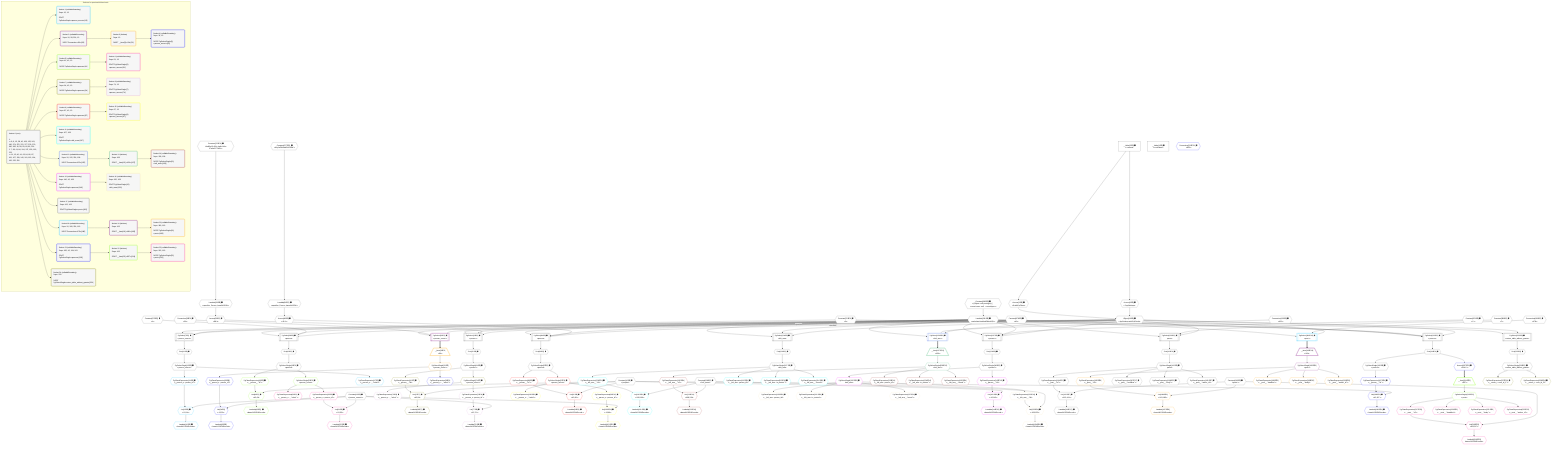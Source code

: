 %%{init: {'themeVariables': { 'fontSize': '12px'}}}%%
graph TD
    classDef path fill:#eee,stroke:#000,color:#000
    classDef plan fill:#fff,stroke-width:1px,color:#000
    classDef itemplan fill:#fff,stroke-width:2px,color:#000
    classDef unbatchedplan fill:#dff,stroke-width:1px,color:#000
    classDef sideeffectplan fill:#fcc,stroke-width:2px,color:#000
    classDef bucket fill:#f6f6f6,color:#000,stroke-width:2px,text-align:left


    %% plan dependencies
    PgSelect38[["PgSelect[38∈0] ➊<br />ᐸpersonᐳ"]]:::plan
    Object10{{"Object[10∈0] ➊<br />ᐸ{pgSettings,withPgClient}ᐳ"}}:::plan
    Constant375{{"Constant[375∈0] ➊<br />ᐸ1ᐳ"}}:::plan
    Lambda236{{"Lambda[236∈0] ➊<br />ᐸcalculateLimitAndOffsetSQLᐳ"}}:::plan
    Object10 & Constant375 & Lambda236 & Lambda236 --> PgSelect38
    PgSelect61[["PgSelect[61∈0] ➊<br />ᐸpersonᐳ"]]:::plan
    Access59{{"Access[59∈0] ➊<br />ᐸ58.1ᐳ"}}:::plan
    Object10 -->|rejectNull| PgSelect61
    Access59 & Lambda236 & Lambda236 --> PgSelect61
    PgSelect84[["PgSelect[84∈0] ➊<br />ᐸpersonᐳ"]]:::plan
    Access82{{"Access[82∈0] ➊<br />ᐸ81.1ᐳ"}}:::plan
    Object10 -->|rejectNull| PgSelect84
    Access82 & Lambda236 & Lambda236 --> PgSelect84
    PgSelect137[["PgSelect[137∈0] ➊<br />ᐸpersonᐳ"]]:::plan
    Constant379{{"Constant[379∈0] ➊<br />ᐸ2ᐳ"}}:::plan
    Object10 & Constant379 & Lambda236 & Lambda236 --> PgSelect137
    PgSelect192[["PgSelect[192∈0] ➊<br />ᐸpersonᐳ"]]:::plan
    Constant374{{"Constant[374∈0] ➊<br />ᐸ3ᐳ"}}:::plan
    Object10 & Constant374 & Lambda236 & Lambda236 --> PgSelect192
    PgSelect7[["PgSelect[7∈0] ➊<br />ᐸperson_secretᐳ"]]:::plan
    Object10 & Constant374 & Lambda236 --> PgSelect7
    PgSelect104[["PgSelect[104∈0] ➊<br />ᐸleft_armᐳ"]]:::plan
    Constant378{{"Constant[378∈0] ➊<br />ᐸ42ᐳ"}}:::plan
    Object10 & Constant378 & Lambda236 --> PgSelect104
    PgSelect159[["PgSelect[159∈0] ➊<br />ᐸpostᐳ"]]:::plan
    Constant380{{"Constant[380∈0] ➊<br />ᐸ7ᐳ"}}:::plan
    Object10 & Constant380 & Lambda236 --> PgSelect159
    Access8{{"Access[8∈0] ➊<br />ᐸ2.pgSettingsᐳ"}}:::plan
    Access9{{"Access[9∈0] ➊<br />ᐸ2.withPgClientᐳ"}}:::plan
    Access8 & Access9 --> Object10
    PgSelect223[["PgSelect[223∈0] ➊<br />ᐸreturn_table_without_grantsᐳ"]]:::plan
    Object10 & Lambda236 --> PgSelect223
    __Value2["__Value[2∈0] ➊<br />ᐸcontextᐳ"]:::plan
    __Value2 --> Access8
    __Value2 --> Access9
    First11{{"First[11∈0] ➊"}}:::plan
    PgSelect7 --> First11
    PgSelectSingle12{{"PgSelectSingle[12∈0] ➊<br />ᐸperson_secretᐳ"}}:::plan
    First11 --> PgSelectSingle12
    First40{{"First[40∈0] ➊"}}:::plan
    PgSelect38 --> First40
    PgSelectSingle41{{"PgSelectSingle[41∈0] ➊<br />ᐸpersonᐳ"}}:::plan
    First40 --> PgSelectSingle41
    Lambda58{{"Lambda[58∈0] ➊<br />ᐸspecifier_Person_base64JSONᐳ"}}:::plan
    Constant376{{"Constant[376∈0] ➊<br />ᐸ'fa4f3e13-456c-4a9e-8c1e-37a6e3177d0b'ᐳ"}}:::plan
    Constant376 --> Lambda58
    Lambda58 --> Access59
    First63{{"First[63∈0] ➊"}}:::plan
    PgSelect61 --> First63
    PgSelectSingle64{{"PgSelectSingle[64∈0] ➊<br />ᐸpersonᐳ"}}:::plan
    First63 --> PgSelectSingle64
    Lambda81{{"Lambda[81∈0] ➊<br />ᐸspecifier_Person_base64JSONᐳ"}}:::plan
    Constant377{{"Constant[377∈0] ➊<br />ᐸ'WyJwZW9wbGUiLDBd'ᐳ"}}:::plan
    Constant377 --> Lambda81
    Lambda81 --> Access82
    First86{{"First[86∈0] ➊"}}:::plan
    PgSelect84 --> First86
    PgSelectSingle87{{"PgSelectSingle[87∈0] ➊<br />ᐸpersonᐳ"}}:::plan
    First86 --> PgSelectSingle87
    First106{{"First[106∈0] ➊"}}:::plan
    PgSelect104 --> First106
    PgSelectSingle107{{"PgSelectSingle[107∈0] ➊<br />ᐸleft_armᐳ"}}:::plan
    First106 --> PgSelectSingle107
    First139{{"First[139∈0] ➊"}}:::plan
    PgSelect137 --> First139
    PgSelectSingle140{{"PgSelectSingle[140∈0] ➊<br />ᐸpersonᐳ"}}:::plan
    First139 --> PgSelectSingle140
    First161{{"First[161∈0] ➊"}}:::plan
    PgSelect159 --> First161
    PgSelectSingle162{{"PgSelectSingle[162∈0] ➊<br />ᐸpostᐳ"}}:::plan
    First161 --> PgSelectSingle162
    First194{{"First[194∈0] ➊"}}:::plan
    PgSelect192 --> First194
    PgSelectSingle195{{"PgSelectSingle[195∈0] ➊<br />ᐸpersonᐳ"}}:::plan
    First194 --> PgSelectSingle195
    First225{{"First[225∈0] ➊"}}:::plan
    PgSelect223 --> First225
    PgSelectSingle226{{"PgSelectSingle[226∈0] ➊<br />ᐸreturn_table_without_grantsᐳ"}}:::plan
    First225 --> PgSelectSingle226
    Constant382{{"Constant[382∈0] ➊<br />ᐸ[Object: null prototype] {   cursorLower: null,   cursorUppeᐳ"}}:::plan
    Constant382 --> Lambda236
    __Value4["__Value[4∈0] ➊<br />ᐸrootValueᐳ"]:::plan
    Constant13{{"Constant[13∈0] ➊<br />ᐸ'person_secrets'ᐳ"}}:::plan
    Connection28{{"Connection[28∈0] ➊<br />ᐸ26ᐳ"}}:::plan
    Constant42{{"Constant[42∈0] ➊<br />ᐸ'people'ᐳ"}}:::plan
    Constant108{{"Constant[108∈0] ➊<br />ᐸ'left_arms'ᐳ"}}:::plan
    Connection125{{"Connection[125∈0] ➊<br />ᐸ123ᐳ"}}:::plan
    Constant163{{"Constant[163∈0] ➊<br />ᐸ'posts'ᐳ"}}:::plan
    Connection180{{"Connection[180∈0] ➊<br />ᐸ178ᐳ"}}:::plan
    List15{{"List[15∈1] ➊<br />ᐸ13,14ᐳ"}}:::plan
    PgClassExpression14{{"PgClassExpression[14∈1] ➊<br />ᐸ__person_s...person_id”ᐳ"}}:::plan
    Constant13 & PgClassExpression14 --> List15
    PgSelectSingle12 --> PgClassExpression14
    Lambda16{{"Lambda[16∈1] ➊<br />ᐸbase64JSONEncodeᐳ"}}:::plan
    List15 --> Lambda16
    PgClassExpression17{{"PgClassExpression[17∈1] ➊<br />ᐸ__person_s..._.”sekrit”ᐳ"}}:::plan
    PgSelectSingle12 --> PgClassExpression17
    PgSelect29[["PgSelect[29∈2] ➊<br />ᐸperson_secretᐳ"]]:::plan
    Object10 & Connection28 & Lambda236 --> PgSelect29
    __Item30[/"__Item[30∈3]<br />ᐸ29ᐳ"\]:::itemplan
    PgSelect29 ==> __Item30
    PgSelectSingle31{{"PgSelectSingle[31∈3]<br />ᐸperson_secretᐳ"}}:::plan
    __Item30 --> PgSelectSingle31
    List34{{"List[34∈4]<br />ᐸ13,33ᐳ"}}:::plan
    PgClassExpression33{{"PgClassExpression[33∈4]<br />ᐸ__person_s...person_id”ᐳ"}}:::plan
    Constant13 & PgClassExpression33 --> List34
    PgSelectSingle31 --> PgClassExpression33
    Lambda35{{"Lambda[35∈4]<br />ᐸbase64JSONEncodeᐳ"}}:::plan
    List34 --> Lambda35
    PgClassExpression36{{"PgClassExpression[36∈4]<br />ᐸ__person_s..._.”sekrit”ᐳ"}}:::plan
    PgSelectSingle31 --> PgClassExpression36
    List44{{"List[44∈5] ➊<br />ᐸ42,43ᐳ"}}:::plan
    PgClassExpression43{{"PgClassExpression[43∈5] ➊<br />ᐸ__person__.”id”ᐳ"}}:::plan
    Constant42 & PgClassExpression43 --> List44
    PgSelectSingle41 --> PgClassExpression43
    Lambda45{{"Lambda[45∈5] ➊<br />ᐸbase64JSONEncodeᐳ"}}:::plan
    List44 --> Lambda45
    PgSelectSingle51{{"PgSelectSingle[51∈5] ➊<br />ᐸperson_secretᐳ"}}:::plan
    PgSelectSingle41 --> PgSelectSingle51
    List54{{"List[54∈6] ➊<br />ᐸ13,53ᐳ"}}:::plan
    PgClassExpression53{{"PgClassExpression[53∈6] ➊<br />ᐸ__person_s...person_id”ᐳ"}}:::plan
    Constant13 & PgClassExpression53 --> List54
    PgSelectSingle51 --> PgClassExpression53
    Lambda55{{"Lambda[55∈6] ➊<br />ᐸbase64JSONEncodeᐳ"}}:::plan
    List54 --> Lambda55
    PgClassExpression56{{"PgClassExpression[56∈6] ➊<br />ᐸ__person_s..._.”sekrit”ᐳ"}}:::plan
    PgSelectSingle51 --> PgClassExpression56
    List67{{"List[67∈7] ➊<br />ᐸ42,66ᐳ"}}:::plan
    PgClassExpression66{{"PgClassExpression[66∈7] ➊<br />ᐸ__person__.”id”ᐳ"}}:::plan
    Constant42 & PgClassExpression66 --> List67
    PgSelectSingle64 --> PgClassExpression66
    Lambda68{{"Lambda[68∈7] ➊<br />ᐸbase64JSONEncodeᐳ"}}:::plan
    List67 --> Lambda68
    PgSelectSingle74{{"PgSelectSingle[74∈7] ➊<br />ᐸperson_secretᐳ"}}:::plan
    PgSelectSingle64 --> PgSelectSingle74
    List77{{"List[77∈8] ➊<br />ᐸ13,76ᐳ"}}:::plan
    PgClassExpression76{{"PgClassExpression[76∈8] ➊<br />ᐸ__person_s...person_id”ᐳ"}}:::plan
    Constant13 & PgClassExpression76 --> List77
    PgSelectSingle74 --> PgClassExpression76
    Lambda78{{"Lambda[78∈8] ➊<br />ᐸbase64JSONEncodeᐳ"}}:::plan
    List77 --> Lambda78
    PgClassExpression79{{"PgClassExpression[79∈8] ➊<br />ᐸ__person_s..._.”sekrit”ᐳ"}}:::plan
    PgSelectSingle74 --> PgClassExpression79
    List90{{"List[90∈9] ➊<br />ᐸ42,89ᐳ"}}:::plan
    PgClassExpression89{{"PgClassExpression[89∈9] ➊<br />ᐸ__person__.”id”ᐳ"}}:::plan
    Constant42 & PgClassExpression89 --> List90
    PgSelectSingle87 --> PgClassExpression89
    Lambda91{{"Lambda[91∈9] ➊<br />ᐸbase64JSONEncodeᐳ"}}:::plan
    List90 --> Lambda91
    PgSelectSingle97{{"PgSelectSingle[97∈9] ➊<br />ᐸperson_secretᐳ"}}:::plan
    PgSelectSingle87 --> PgSelectSingle97
    List100{{"List[100∈10] ➊<br />ᐸ13,99ᐳ"}}:::plan
    PgClassExpression99{{"PgClassExpression[99∈10] ➊<br />ᐸ__person_s...person_id”ᐳ"}}:::plan
    Constant13 & PgClassExpression99 --> List100
    PgSelectSingle97 --> PgClassExpression99
    Lambda101{{"Lambda[101∈10] ➊<br />ᐸbase64JSONEncodeᐳ"}}:::plan
    List100 --> Lambda101
    PgClassExpression102{{"PgClassExpression[102∈10] ➊<br />ᐸ__person_s..._.”sekrit”ᐳ"}}:::plan
    PgSelectSingle97 --> PgClassExpression102
    List110{{"List[110∈11] ➊<br />ᐸ108,109ᐳ"}}:::plan
    PgClassExpression109{{"PgClassExpression[109∈11] ➊<br />ᐸ__left_arm__.”id”ᐳ"}}:::plan
    Constant108 & PgClassExpression109 --> List110
    PgSelectSingle107 --> PgClassExpression109
    Lambda111{{"Lambda[111∈11] ➊<br />ᐸbase64JSONEncodeᐳ"}}:::plan
    List110 --> Lambda111
    PgClassExpression112{{"PgClassExpression[112∈11] ➊<br />ᐸ__left_arm...person_id”ᐳ"}}:::plan
    PgSelectSingle107 --> PgClassExpression112
    PgClassExpression113{{"PgClassExpression[113∈11] ➊<br />ᐸ__left_arm...in_metres”ᐳ"}}:::plan
    PgSelectSingle107 --> PgClassExpression113
    PgClassExpression114{{"PgClassExpression[114∈11] ➊<br />ᐸ__left_arm__.”mood”ᐳ"}}:::plan
    PgSelectSingle107 --> PgClassExpression114
    PgSelect126[["PgSelect[126∈12] ➊<br />ᐸleft_armᐳ"]]:::plan
    Object10 & Connection125 & Lambda236 --> PgSelect126
    __Item127[/"__Item[127∈13]<br />ᐸ126ᐳ"\]:::itemplan
    PgSelect126 ==> __Item127
    PgSelectSingle128{{"PgSelectSingle[128∈13]<br />ᐸleft_armᐳ"}}:::plan
    __Item127 --> PgSelectSingle128
    List131{{"List[131∈14]<br />ᐸ108,130ᐳ"}}:::plan
    PgClassExpression130{{"PgClassExpression[130∈14]<br />ᐸ__left_arm__.”id”ᐳ"}}:::plan
    Constant108 & PgClassExpression130 --> List131
    PgSelectSingle128 --> PgClassExpression130
    Lambda132{{"Lambda[132∈14]<br />ᐸbase64JSONEncodeᐳ"}}:::plan
    List131 --> Lambda132
    PgClassExpression133{{"PgClassExpression[133∈14]<br />ᐸ__left_arm...person_id”ᐳ"}}:::plan
    PgSelectSingle128 --> PgClassExpression133
    PgClassExpression134{{"PgClassExpression[134∈14]<br />ᐸ__left_arm...in_metres”ᐳ"}}:::plan
    PgSelectSingle128 --> PgClassExpression134
    PgClassExpression135{{"PgClassExpression[135∈14]<br />ᐸ__left_arm__.”mood”ᐳ"}}:::plan
    PgSelectSingle128 --> PgClassExpression135
    List143{{"List[143∈15] ➊<br />ᐸ42,142ᐳ"}}:::plan
    PgClassExpression142{{"PgClassExpression[142∈15] ➊<br />ᐸ__person__.”id”ᐳ"}}:::plan
    Constant42 & PgClassExpression142 --> List143
    PgSelectSingle140 --> PgClassExpression142
    Lambda144{{"Lambda[144∈15] ➊<br />ᐸbase64JSONEncodeᐳ"}}:::plan
    List143 --> Lambda144
    PgSelectSingle150{{"PgSelectSingle[150∈15] ➊<br />ᐸleft_armᐳ"}}:::plan
    PgSelectSingle140 --> PgSelectSingle150
    List153{{"List[153∈16] ➊<br />ᐸ108,152ᐳ"}}:::plan
    PgClassExpression152{{"PgClassExpression[152∈16] ➊<br />ᐸ__left_arm__.”id”ᐳ"}}:::plan
    Constant108 & PgClassExpression152 --> List153
    PgSelectSingle150 --> PgClassExpression152
    Lambda154{{"Lambda[154∈16] ➊<br />ᐸbase64JSONEncodeᐳ"}}:::plan
    List153 --> Lambda154
    PgClassExpression155{{"PgClassExpression[155∈16] ➊<br />ᐸ__left_arm...person_id”ᐳ"}}:::plan
    PgSelectSingle150 --> PgClassExpression155
    PgClassExpression156{{"PgClassExpression[156∈16] ➊<br />ᐸ__left_arm...in_metres”ᐳ"}}:::plan
    PgSelectSingle150 --> PgClassExpression156
    PgClassExpression157{{"PgClassExpression[157∈16] ➊<br />ᐸ__left_arm__.”mood”ᐳ"}}:::plan
    PgSelectSingle150 --> PgClassExpression157
    List165{{"List[165∈17] ➊<br />ᐸ163,164ᐳ"}}:::plan
    PgClassExpression164{{"PgClassExpression[164∈17] ➊<br />ᐸ__post__.”id”ᐳ"}}:::plan
    Constant163 & PgClassExpression164 --> List165
    PgSelectSingle162 --> PgClassExpression164
    Lambda166{{"Lambda[166∈17] ➊<br />ᐸbase64JSONEncodeᐳ"}}:::plan
    List165 --> Lambda166
    PgClassExpression167{{"PgClassExpression[167∈17] ➊<br />ᐸ__post__.”headline”ᐳ"}}:::plan
    PgSelectSingle162 --> PgClassExpression167
    PgClassExpression168{{"PgClassExpression[168∈17] ➊<br />ᐸ__post__.”body”ᐳ"}}:::plan
    PgSelectSingle162 --> PgClassExpression168
    PgClassExpression169{{"PgClassExpression[169∈17] ➊<br />ᐸ__post__.”author_id”ᐳ"}}:::plan
    PgSelectSingle162 --> PgClassExpression169
    PgSelect181[["PgSelect[181∈18] ➊<br />ᐸpostᐳ"]]:::plan
    Object10 & Connection180 & Lambda236 --> PgSelect181
    __Item182[/"__Item[182∈19]<br />ᐸ181ᐳ"\]:::itemplan
    PgSelect181 ==> __Item182
    PgSelectSingle183{{"PgSelectSingle[183∈19]<br />ᐸpostᐳ"}}:::plan
    __Item182 --> PgSelectSingle183
    List186{{"List[186∈20]<br />ᐸ163,185ᐳ"}}:::plan
    PgClassExpression185{{"PgClassExpression[185∈20]<br />ᐸ__post__.”id”ᐳ"}}:::plan
    Constant163 & PgClassExpression185 --> List186
    PgSelectSingle183 --> PgClassExpression185
    Lambda187{{"Lambda[187∈20]<br />ᐸbase64JSONEncodeᐳ"}}:::plan
    List186 --> Lambda187
    PgClassExpression188{{"PgClassExpression[188∈20]<br />ᐸ__post__.”headline”ᐳ"}}:::plan
    PgSelectSingle183 --> PgClassExpression188
    PgClassExpression189{{"PgClassExpression[189∈20]<br />ᐸ__post__.”body”ᐳ"}}:::plan
    PgSelectSingle183 --> PgClassExpression189
    PgClassExpression190{{"PgClassExpression[190∈20]<br />ᐸ__post__.”author_id”ᐳ"}}:::plan
    PgSelectSingle183 --> PgClassExpression190
    List198{{"List[198∈21] ➊<br />ᐸ42,197ᐳ"}}:::plan
    PgClassExpression197{{"PgClassExpression[197∈21] ➊<br />ᐸ__person__.”id”ᐳ"}}:::plan
    Constant42 & PgClassExpression197 --> List198
    PgSelectSingle195 --> PgClassExpression197
    Lambda199{{"Lambda[199∈21] ➊<br />ᐸbase64JSONEncodeᐳ"}}:::plan
    List198 --> Lambda199
    Access357{{"Access[357∈21] ➊<br />ᐸ194.0ᐳ"}}:::plan
    First194 --> Access357
    Connection212{{"Connection[212∈21] ➊<br />ᐸ208ᐳ"}}:::plan
    __Item214[/"__Item[214∈22]<br />ᐸ357ᐳ"\]:::itemplan
    Access357 ==> __Item214
    PgSelectSingle215{{"PgSelectSingle[215∈22]<br />ᐸpostᐳ"}}:::plan
    __Item214 --> PgSelectSingle215
    List218{{"List[218∈23]<br />ᐸ163,217ᐳ"}}:::plan
    PgClassExpression217{{"PgClassExpression[217∈23]<br />ᐸ__post__.”id”ᐳ"}}:::plan
    Constant163 & PgClassExpression217 --> List218
    PgSelectSingle215 --> PgClassExpression217
    Lambda219{{"Lambda[219∈23]<br />ᐸbase64JSONEncodeᐳ"}}:::plan
    List218 --> Lambda219
    PgClassExpression220{{"PgClassExpression[220∈23]<br />ᐸ__post__.”headline”ᐳ"}}:::plan
    PgSelectSingle215 --> PgClassExpression220
    PgClassExpression221{{"PgClassExpression[221∈23]<br />ᐸ__post__.”body”ᐳ"}}:::plan
    PgSelectSingle215 --> PgClassExpression221
    PgClassExpression222{{"PgClassExpression[222∈23]<br />ᐸ__post__.”author_id”ᐳ"}}:::plan
    PgSelectSingle215 --> PgClassExpression222
    PgClassExpression227{{"PgClassExpression[227∈24] ➊<br />ᐸ__return_t...rson_id_1”ᐳ"}}:::plan
    PgSelectSingle226 --> PgClassExpression227
    PgClassExpression228{{"PgClassExpression[228∈24] ➊<br />ᐸ__return_t...rson_id_2”ᐳ"}}:::plan
    PgSelectSingle226 --> PgClassExpression228

    %% define steps

    subgraph "Buckets for queries/v4/rbac.basic"
    Bucket0("Bucket 0 (root)<br /><br />1: <br />ᐳ: 8, 9, 13, 28, 42, 108, 125, 163, 180, 374, 375, 376, 377, 378, 379, 380, 382, 10, 58, 59, 81, 82, 236<br />2: 7, 38, 61, 84, 104, 137, 159, 192, 223<br />ᐳ: 11, 12, 40, 41, 63, 64, 86, 87, 106, 107, 139, 140, 161, 162, 194, 195, 225, 226"):::bucket
    classDef bucket0 stroke:#696969
    class Bucket0,__Value2,__Value4,PgSelect7,Access8,Access9,Object10,First11,PgSelectSingle12,Constant13,Connection28,PgSelect38,First40,PgSelectSingle41,Constant42,Lambda58,Access59,PgSelect61,First63,PgSelectSingle64,Lambda81,Access82,PgSelect84,First86,PgSelectSingle87,PgSelect104,First106,PgSelectSingle107,Constant108,Connection125,PgSelect137,First139,PgSelectSingle140,PgSelect159,First161,PgSelectSingle162,Constant163,Connection180,PgSelect192,First194,PgSelectSingle195,PgSelect223,First225,PgSelectSingle226,Lambda236,Constant374,Constant375,Constant376,Constant377,Constant378,Constant379,Constant380,Constant382 bucket0
    Bucket1("Bucket 1 (nullableBoundary)<br />Deps: 12, 13<br /><br />ROOT PgSelectSingleᐸperson_secretᐳ[12]"):::bucket
    classDef bucket1 stroke:#00bfff
    class Bucket1,PgClassExpression14,List15,Lambda16,PgClassExpression17 bucket1
    Bucket2("Bucket 2 (nullableBoundary)<br />Deps: 10, 28, 236, 13<br /><br />ROOT Connectionᐸ26ᐳ[28]"):::bucket
    classDef bucket2 stroke:#7f007f
    class Bucket2,PgSelect29 bucket2
    Bucket3("Bucket 3 (listItem)<br />Deps: 13<br /><br />ROOT __Item{3}ᐸ29ᐳ[30]"):::bucket
    classDef bucket3 stroke:#ffa500
    class Bucket3,__Item30,PgSelectSingle31 bucket3
    Bucket4("Bucket 4 (nullableBoundary)<br />Deps: 31, 13<br /><br />ROOT PgSelectSingle{3}ᐸperson_secretᐳ[31]"):::bucket
    classDef bucket4 stroke:#0000ff
    class Bucket4,PgClassExpression33,List34,Lambda35,PgClassExpression36 bucket4
    Bucket5("Bucket 5 (nullableBoundary)<br />Deps: 41, 42, 13<br /><br />ROOT PgSelectSingleᐸpersonᐳ[41]"):::bucket
    classDef bucket5 stroke:#7fff00
    class Bucket5,PgClassExpression43,List44,Lambda45,PgSelectSingle51 bucket5
    Bucket6("Bucket 6 (nullableBoundary)<br />Deps: 51, 13<br /><br />ROOT PgSelectSingle{5}ᐸperson_secretᐳ[51]"):::bucket
    classDef bucket6 stroke:#ff1493
    class Bucket6,PgClassExpression53,List54,Lambda55,PgClassExpression56 bucket6
    Bucket7("Bucket 7 (nullableBoundary)<br />Deps: 64, 42, 13<br /><br />ROOT PgSelectSingleᐸpersonᐳ[64]"):::bucket
    classDef bucket7 stroke:#808000
    class Bucket7,PgClassExpression66,List67,Lambda68,PgSelectSingle74 bucket7
    Bucket8("Bucket 8 (nullableBoundary)<br />Deps: 74, 13<br /><br />ROOT PgSelectSingle{7}ᐸperson_secretᐳ[74]"):::bucket
    classDef bucket8 stroke:#dda0dd
    class Bucket8,PgClassExpression76,List77,Lambda78,PgClassExpression79 bucket8
    Bucket9("Bucket 9 (nullableBoundary)<br />Deps: 87, 42, 13<br /><br />ROOT PgSelectSingleᐸpersonᐳ[87]"):::bucket
    classDef bucket9 stroke:#ff0000
    class Bucket9,PgClassExpression89,List90,Lambda91,PgSelectSingle97 bucket9
    Bucket10("Bucket 10 (nullableBoundary)<br />Deps: 97, 13<br /><br />ROOT PgSelectSingle{9}ᐸperson_secretᐳ[97]"):::bucket
    classDef bucket10 stroke:#ffff00
    class Bucket10,PgClassExpression99,List100,Lambda101,PgClassExpression102 bucket10
    Bucket11("Bucket 11 (nullableBoundary)<br />Deps: 107, 108<br /><br />ROOT PgSelectSingleᐸleft_armᐳ[107]"):::bucket
    classDef bucket11 stroke:#00ffff
    class Bucket11,PgClassExpression109,List110,Lambda111,PgClassExpression112,PgClassExpression113,PgClassExpression114 bucket11
    Bucket12("Bucket 12 (nullableBoundary)<br />Deps: 10, 125, 236, 108<br /><br />ROOT Connectionᐸ123ᐳ[125]"):::bucket
    classDef bucket12 stroke:#4169e1
    class Bucket12,PgSelect126 bucket12
    Bucket13("Bucket 13 (listItem)<br />Deps: 108<br /><br />ROOT __Item{13}ᐸ126ᐳ[127]"):::bucket
    classDef bucket13 stroke:#3cb371
    class Bucket13,__Item127,PgSelectSingle128 bucket13
    Bucket14("Bucket 14 (nullableBoundary)<br />Deps: 128, 108<br /><br />ROOT PgSelectSingle{13}ᐸleft_armᐳ[128]"):::bucket
    classDef bucket14 stroke:#a52a2a
    class Bucket14,PgClassExpression130,List131,Lambda132,PgClassExpression133,PgClassExpression134,PgClassExpression135 bucket14
    Bucket15("Bucket 15 (nullableBoundary)<br />Deps: 140, 42, 108<br /><br />ROOT PgSelectSingleᐸpersonᐳ[140]"):::bucket
    classDef bucket15 stroke:#ff00ff
    class Bucket15,PgClassExpression142,List143,Lambda144,PgSelectSingle150 bucket15
    Bucket16("Bucket 16 (nullableBoundary)<br />Deps: 150, 108<br /><br />ROOT PgSelectSingle{15}ᐸleft_armᐳ[150]"):::bucket
    classDef bucket16 stroke:#f5deb3
    class Bucket16,PgClassExpression152,List153,Lambda154,PgClassExpression155,PgClassExpression156,PgClassExpression157 bucket16
    Bucket17("Bucket 17 (nullableBoundary)<br />Deps: 162, 163<br /><br />ROOT PgSelectSingleᐸpostᐳ[162]"):::bucket
    classDef bucket17 stroke:#696969
    class Bucket17,PgClassExpression164,List165,Lambda166,PgClassExpression167,PgClassExpression168,PgClassExpression169 bucket17
    Bucket18("Bucket 18 (nullableBoundary)<br />Deps: 10, 180, 236, 163<br /><br />ROOT Connectionᐸ178ᐳ[180]"):::bucket
    classDef bucket18 stroke:#00bfff
    class Bucket18,PgSelect181 bucket18
    Bucket19("Bucket 19 (listItem)<br />Deps: 163<br /><br />ROOT __Item{19}ᐸ181ᐳ[182]"):::bucket
    classDef bucket19 stroke:#7f007f
    class Bucket19,__Item182,PgSelectSingle183 bucket19
    Bucket20("Bucket 20 (nullableBoundary)<br />Deps: 183, 163<br /><br />ROOT PgSelectSingle{19}ᐸpostᐳ[183]"):::bucket
    classDef bucket20 stroke:#ffa500
    class Bucket20,PgClassExpression185,List186,Lambda187,PgClassExpression188,PgClassExpression189,PgClassExpression190 bucket20
    Bucket21("Bucket 21 (nullableBoundary)<br />Deps: 195, 42, 194, 163<br /><br />ROOT PgSelectSingleᐸpersonᐳ[195]"):::bucket
    classDef bucket21 stroke:#0000ff
    class Bucket21,PgClassExpression197,List198,Lambda199,Connection212,Access357 bucket21
    Bucket22("Bucket 22 (listItem)<br />Deps: 163<br /><br />ROOT __Item{22}ᐸ357ᐳ[214]"):::bucket
    classDef bucket22 stroke:#7fff00
    class Bucket22,__Item214,PgSelectSingle215 bucket22
    Bucket23("Bucket 23 (nullableBoundary)<br />Deps: 215, 163<br /><br />ROOT PgSelectSingle{22}ᐸpostᐳ[215]"):::bucket
    classDef bucket23 stroke:#ff1493
    class Bucket23,PgClassExpression217,List218,Lambda219,PgClassExpression220,PgClassExpression221,PgClassExpression222 bucket23
    Bucket24("Bucket 24 (nullableBoundary)<br />Deps: 226<br /><br />ROOT PgSelectSingleᐸreturn_table_without_grantsᐳ[226]"):::bucket
    classDef bucket24 stroke:#808000
    class Bucket24,PgClassExpression227,PgClassExpression228 bucket24
    Bucket0 --> Bucket1 & Bucket2 & Bucket5 & Bucket7 & Bucket9 & Bucket11 & Bucket12 & Bucket15 & Bucket17 & Bucket18 & Bucket21 & Bucket24
    Bucket2 --> Bucket3
    Bucket3 --> Bucket4
    Bucket5 --> Bucket6
    Bucket7 --> Bucket8
    Bucket9 --> Bucket10
    Bucket12 --> Bucket13
    Bucket13 --> Bucket14
    Bucket15 --> Bucket16
    Bucket18 --> Bucket19
    Bucket19 --> Bucket20
    Bucket21 --> Bucket22
    Bucket22 --> Bucket23
    end